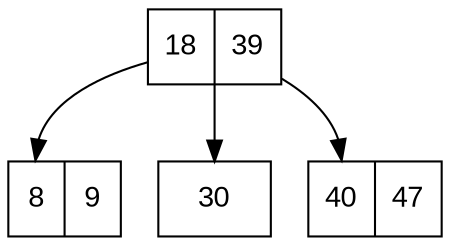 digraph BST {
  node [fontname="Arial", shape=record];



	20 [label = "18 | 39"]
	818 [ label="<8>8 | 9 " ];
	20->818:8 ;
	20->30
	4047[ label="<x> 40 | 47"];
	20->4047:x;

	/* 2039 [label="9, 20, 39", shape=oval color=grey40, fontcolor=grey40]; */
	/* 818[label="8, 18", shape=oval ] */
	/* 2039->818; */
	/* 2039->30 */
	/* 4047[label="40, 47", shape=oval] */
	/* 2039->4047; */
}
